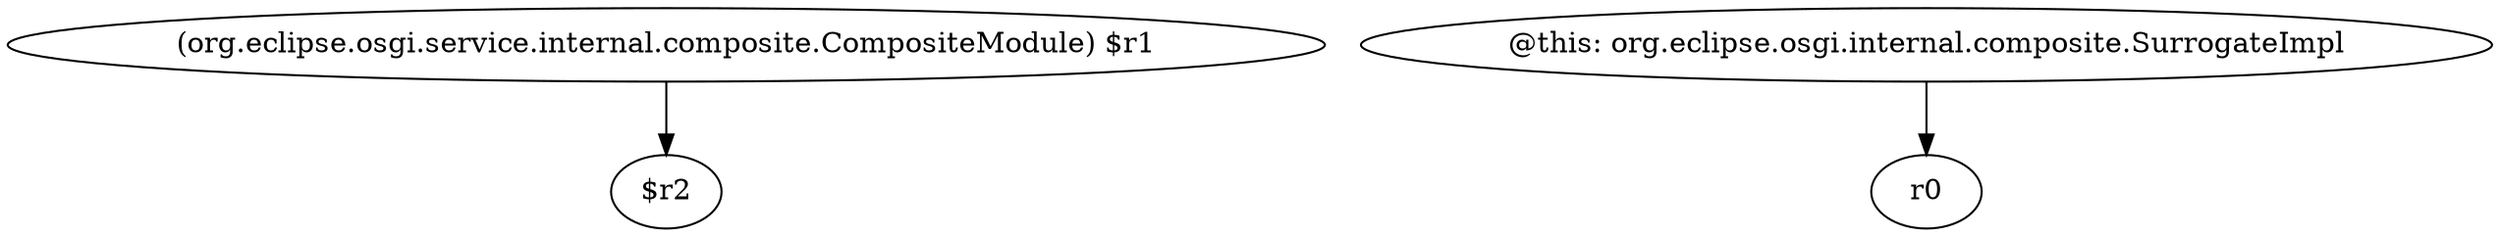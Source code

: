 digraph g {
0[label="(org.eclipse.osgi.service.internal.composite.CompositeModule) $r1"]
1[label="$r2"]
0->1[label=""]
2[label="@this: org.eclipse.osgi.internal.composite.SurrogateImpl"]
3[label="r0"]
2->3[label=""]
}